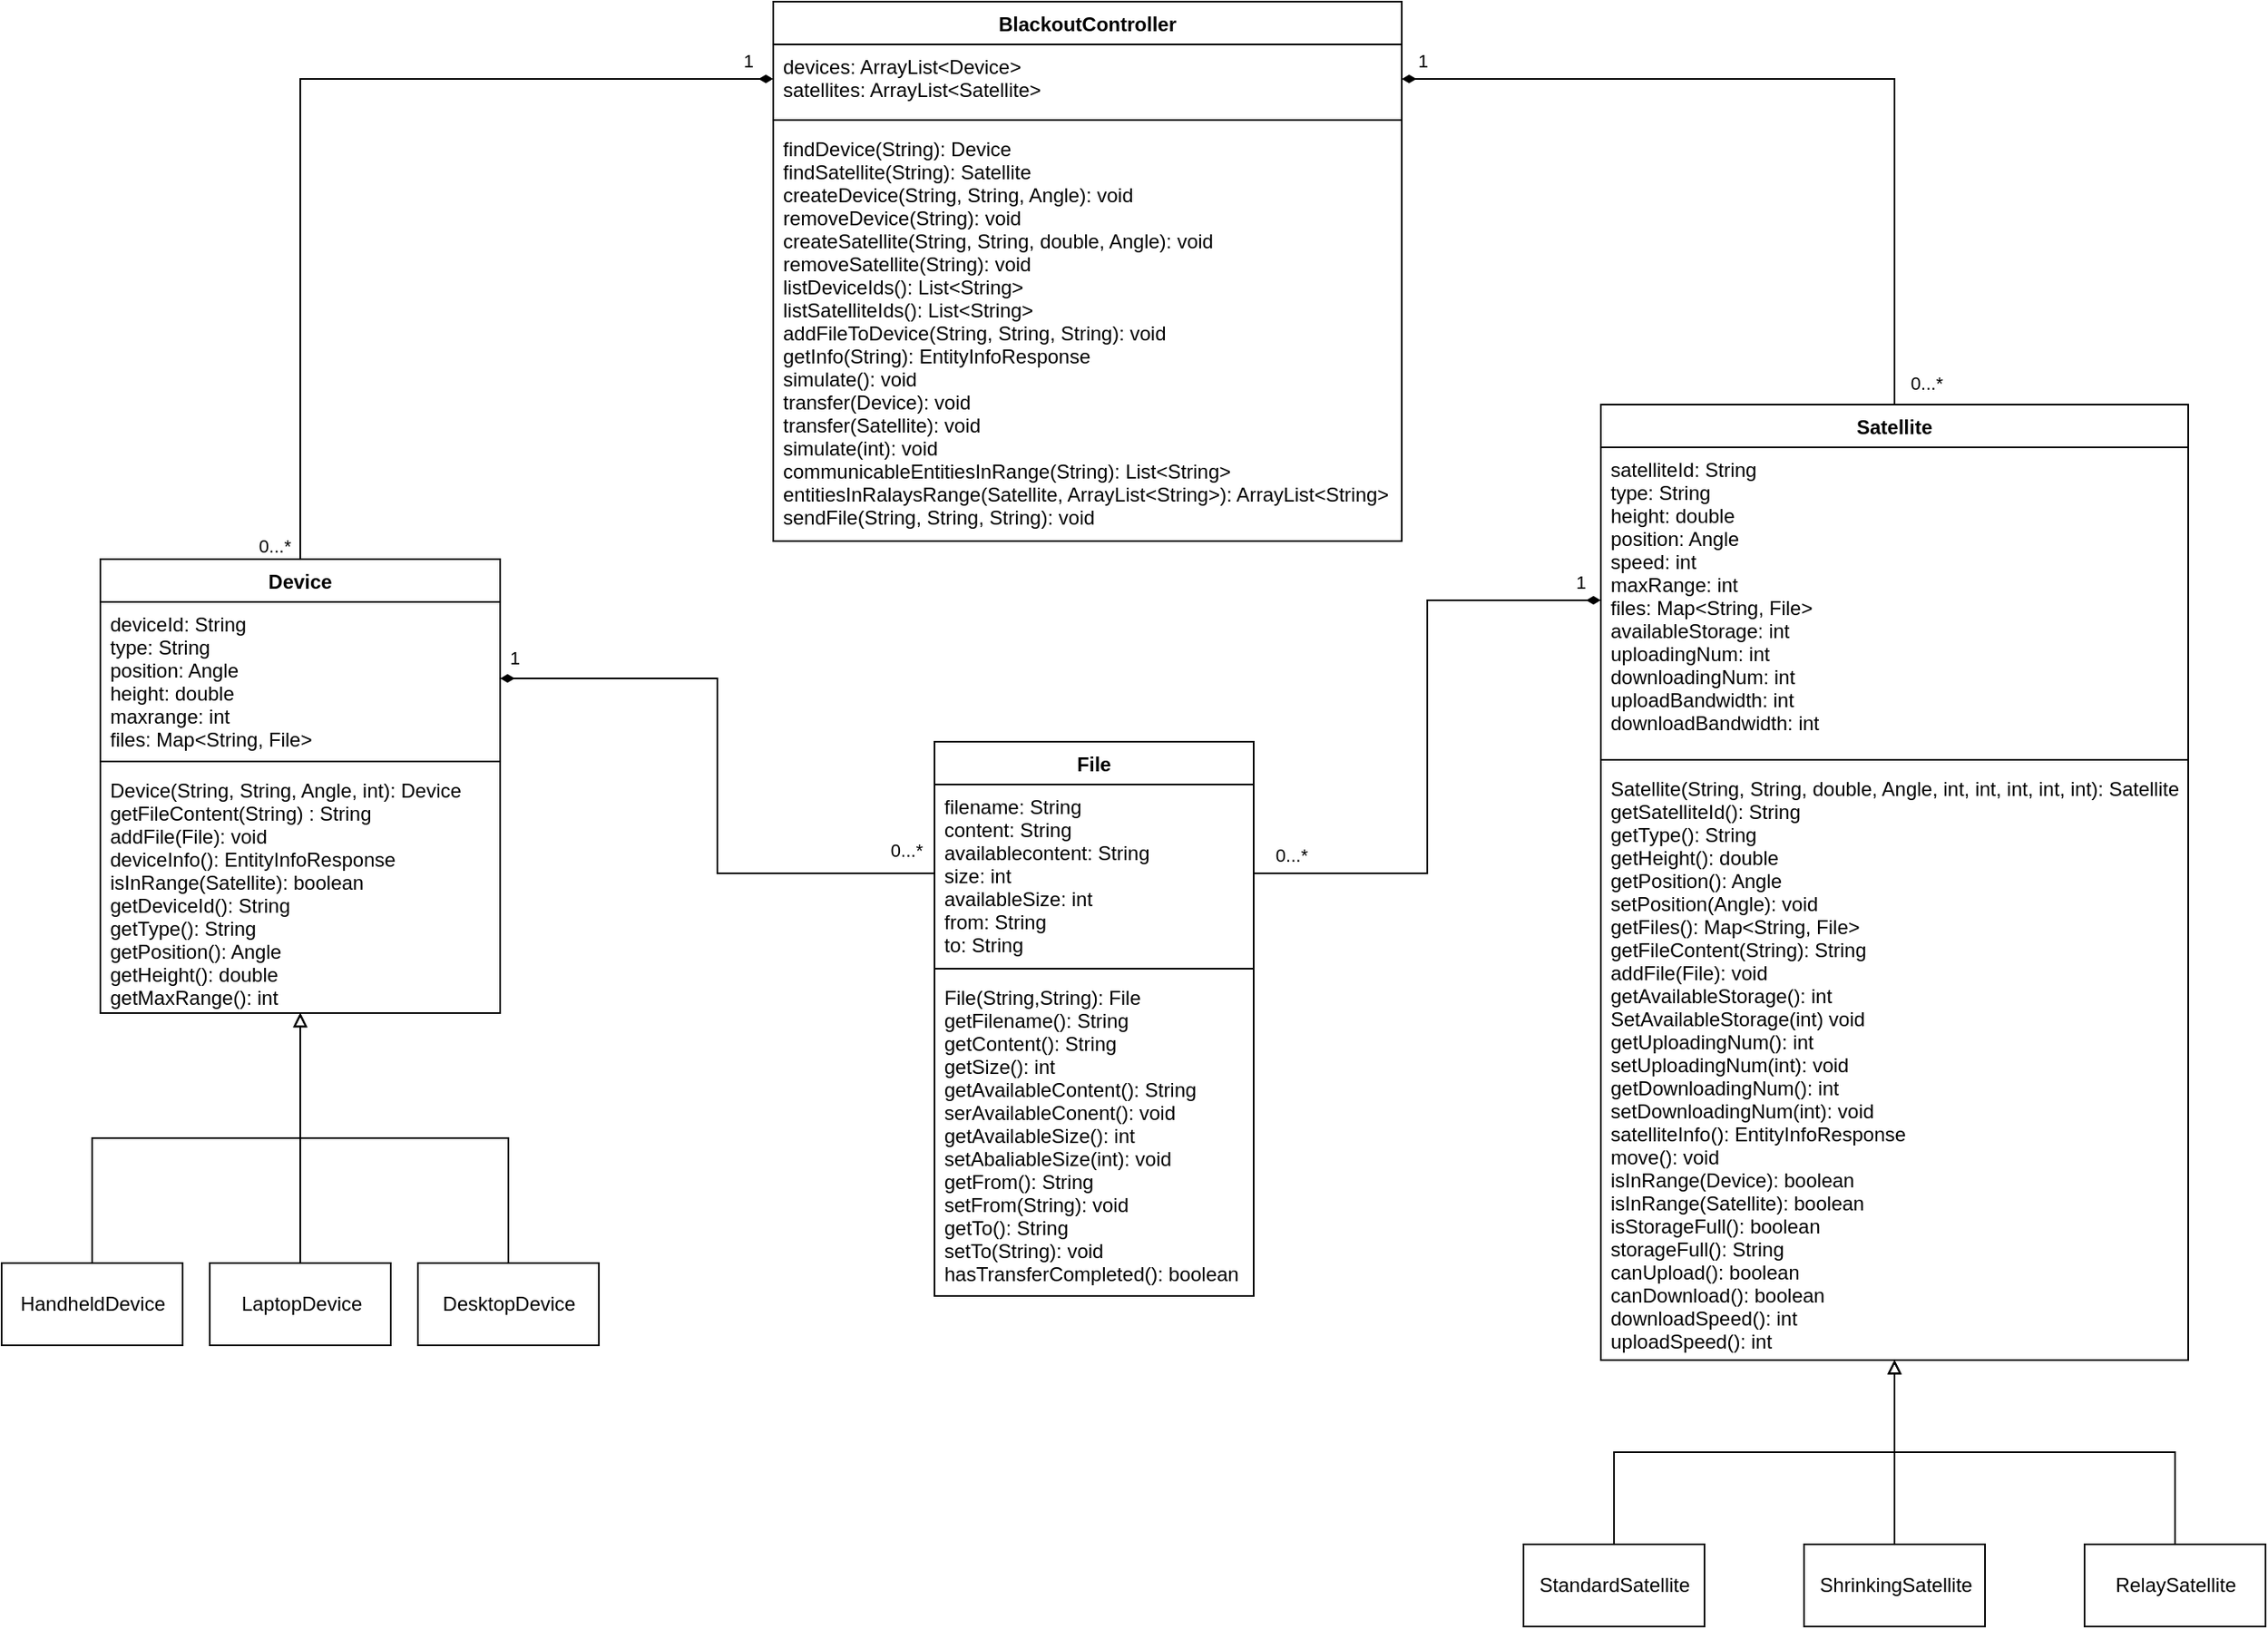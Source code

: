 <mxfile version="15.4.3" type="device"><diagram name="Page-1" id="c4acf3e9-155e-7222-9cf6-157b1a14988f"><mxGraphModel dx="782" dy="446" grid="0" gridSize="10" guides="1" tooltips="1" connect="1" arrows="1" fold="1" page="1" pageScale="1" pageWidth="850" pageHeight="1100" background="none" math="0" shadow="0"><root><mxCell id="0"/><mxCell id="1" parent="0"/><mxCell id="OErZ1mmeK4n7VuECI51W-6" style="edgeStyle=orthogonalEdgeStyle;rounded=0;orthogonalLoop=1;jettySize=auto;html=1;entryX=0;entryY=0.5;entryDx=0;entryDy=0;endArrow=diamondThin;endFill=1;" parent="1" source="tCLVzi7amDdMlkZTK5S6-6" target="OErZ1mmeK4n7VuECI51W-2" edge="1"><mxGeometry relative="1" as="geometry"/></mxCell><mxCell id="tCLVzi7amDdMlkZTK5S6-6" value="Device" style="swimlane;fontStyle=1;align=center;verticalAlign=top;childLayout=stackLayout;horizontal=1;startSize=26;horizontalStack=0;resizeParent=1;resizeParentMax=0;resizeLast=0;collapsible=1;marginBottom=0;fontColor=none;" parent="1" vertex="1"><mxGeometry x="249" y="382" width="243" height="276" as="geometry"><mxRectangle x="252" y="79" width="66" height="26" as="alternateBounds"/></mxGeometry></mxCell><mxCell id="tCLVzi7amDdMlkZTK5S6-7" value="deviceId: String&#10;type: String&#10;position: Angle&#10;height: double&#10;maxrange: int&#10;files: Map&lt;String, File&gt;" style="text;strokeColor=none;fillColor=none;align=left;verticalAlign=top;spacingLeft=4;spacingRight=4;overflow=hidden;rotatable=0;points=[[0,0.5],[1,0.5]];portConstraint=eastwest;fontColor=none;" parent="tCLVzi7amDdMlkZTK5S6-6" vertex="1"><mxGeometry y="26" width="243" height="93" as="geometry"/></mxCell><mxCell id="tCLVzi7amDdMlkZTK5S6-8" value="" style="line;strokeWidth=1;fillColor=none;align=left;verticalAlign=middle;spacingTop=-1;spacingLeft=3;spacingRight=3;rotatable=0;labelPosition=right;points=[];portConstraint=eastwest;fontColor=none;" parent="tCLVzi7amDdMlkZTK5S6-6" vertex="1"><mxGeometry y="119" width="243" height="8" as="geometry"/></mxCell><mxCell id="tCLVzi7amDdMlkZTK5S6-9" value="Device(String, String, Angle, int): Device&#10;getFileContent(String) : String&#10;addFile(File): void&#10;deviceInfo(): EntityInfoResponse&#10;isInRange(Satellite): boolean&#10;getDeviceId(): String&#10;getType(): String&#10;getPosition(): Angle&#10;getHeight(): double&#10;getMaxRange(): int" style="text;strokeColor=none;fillColor=none;align=left;verticalAlign=top;spacingLeft=4;spacingRight=4;overflow=hidden;rotatable=0;points=[[0,0.5],[1,0.5]];portConstraint=eastwest;fontColor=none;" parent="tCLVzi7amDdMlkZTK5S6-6" vertex="1"><mxGeometry y="127" width="243" height="149" as="geometry"/></mxCell><mxCell id="tCLVzi7amDdMlkZTK5S6-21" style="edgeStyle=orthogonalEdgeStyle;rounded=0;orthogonalLoop=1;jettySize=auto;html=1;fontColor=none;endArrow=block;endFill=0;entryX=0.5;entryY=1;entryDx=0;entryDy=0;" parent="1" source="tCLVzi7amDdMlkZTK5S6-10" target="tCLVzi7amDdMlkZTK5S6-6" edge="1"><mxGeometry relative="1" as="geometry"><mxPoint x="449" y="522" as="targetPoint"/></mxGeometry></mxCell><mxCell id="tCLVzi7amDdMlkZTK5S6-10" value="HandheldDevice" style="html=1;fontColor=none;" parent="1" vertex="1"><mxGeometry x="189" y="810" width="110" height="50" as="geometry"/></mxCell><mxCell id="tCLVzi7amDdMlkZTK5S6-23" style="edgeStyle=orthogonalEdgeStyle;rounded=0;orthogonalLoop=1;jettySize=auto;html=1;entryX=0.5;entryY=1;entryDx=0;entryDy=0;fontColor=none;endArrow=block;endFill=0;" parent="1" source="tCLVzi7amDdMlkZTK5S6-11" target="tCLVzi7amDdMlkZTK5S6-6" edge="1"><mxGeometry relative="1" as="geometry"/></mxCell><mxCell id="tCLVzi7amDdMlkZTK5S6-11" value="LaptopDevice" style="html=1;fontColor=none;" parent="1" vertex="1"><mxGeometry x="315.5" y="810" width="110" height="50" as="geometry"/></mxCell><mxCell id="tCLVzi7amDdMlkZTK5S6-24" style="edgeStyle=orthogonalEdgeStyle;rounded=0;orthogonalLoop=1;jettySize=auto;html=1;entryX=0.5;entryY=1;entryDx=0;entryDy=0;fontColor=none;endArrow=block;endFill=0;" parent="1" source="tCLVzi7amDdMlkZTK5S6-12" target="tCLVzi7amDdMlkZTK5S6-6" edge="1"><mxGeometry relative="1" as="geometry"/></mxCell><mxCell id="tCLVzi7amDdMlkZTK5S6-12" value="DesktopDevice" style="html=1;fontColor=none;" parent="1" vertex="1"><mxGeometry x="442" y="810" width="110" height="50" as="geometry"/></mxCell><mxCell id="OErZ1mmeK4n7VuECI51W-7" style="edgeStyle=orthogonalEdgeStyle;rounded=0;orthogonalLoop=1;jettySize=auto;html=1;entryX=1;entryY=0.5;entryDx=0;entryDy=0;endArrow=diamondThin;endFill=1;" parent="1" source="tCLVzi7amDdMlkZTK5S6-25" target="OErZ1mmeK4n7VuECI51W-2" edge="1"><mxGeometry relative="1" as="geometry"/></mxCell><mxCell id="tCLVzi7amDdMlkZTK5S6-25" value="Satellite" style="swimlane;fontStyle=1;align=center;verticalAlign=top;childLayout=stackLayout;horizontal=1;startSize=26;horizontalStack=0;resizeParent=1;resizeParentMax=0;resizeLast=0;collapsible=1;marginBottom=0;fontColor=none;" parent="1" vertex="1"><mxGeometry x="1161" y="288" width="357" height="581" as="geometry"><mxRectangle x="840" y="211" width="73" height="26" as="alternateBounds"/></mxGeometry></mxCell><mxCell id="tCLVzi7amDdMlkZTK5S6-26" value="satelliteId: String&#10;type: String&#10;height: double&#10;position: Angle&#10;speed: int&#10;maxRange: int&#10;files: Map&lt;String, File&gt;&#10;availableStorage: int&#10;uploadingNum: int&#10;downloadingNum: int&#10;uploadBandwidth: int&#10;downloadBandwidth: int" style="text;strokeColor=none;fillColor=none;align=left;verticalAlign=top;spacingLeft=4;spacingRight=4;overflow=hidden;rotatable=0;points=[[0,0.5],[1,0.5]];portConstraint=eastwest;fontColor=none;" parent="tCLVzi7amDdMlkZTK5S6-25" vertex="1"><mxGeometry y="26" width="357" height="186" as="geometry"/></mxCell><mxCell id="tCLVzi7amDdMlkZTK5S6-27" value="" style="line;strokeWidth=1;fillColor=none;align=left;verticalAlign=middle;spacingTop=-1;spacingLeft=3;spacingRight=3;rotatable=0;labelPosition=right;points=[];portConstraint=eastwest;fontColor=none;" parent="tCLVzi7amDdMlkZTK5S6-25" vertex="1"><mxGeometry y="212" width="357" height="8" as="geometry"/></mxCell><mxCell id="tCLVzi7amDdMlkZTK5S6-28" value="Satellite(String, String, double, Angle, int, int, int, int, int): Satellite&#10;getSatelliteId(): String&#10;getType(): String&#10;getHeight(): double&#10;getPosition(): Angle&#10;setPosition(Angle): void&#10;getFiles(): Map&lt;String, File&gt;&#10;getFileContent(String): String&#10;addFile(File): void&#10;getAvailableStorage(): int&#10;SetAvailableStorage(int) void&#10;getUploadingNum(): int&#10;setUploadingNum(int): void&#10;getDownloadingNum(): int&#10;setDownloadingNum(int): void&#10;satelliteInfo(): EntityInfoResponse&#10;move(): void&#10;isInRange(Device): boolean&#10;isInRange(Satellite): boolean&#10;isStorageFull(): boolean&#10;storageFull(): String&#10;canUpload(): boolean&#10;canDownload(): boolean&#10;downloadSpeed(): int&#10;uploadSpeed(): int" style="text;strokeColor=none;fillColor=none;align=left;verticalAlign=top;spacingLeft=4;spacingRight=4;overflow=hidden;rotatable=0;points=[[0,0.5],[1,0.5]];portConstraint=eastwest;fontColor=none;" parent="tCLVzi7amDdMlkZTK5S6-25" vertex="1"><mxGeometry y="220" width="357" height="361" as="geometry"/></mxCell><mxCell id="tCLVzi7amDdMlkZTK5S6-32" style="edgeStyle=orthogonalEdgeStyle;rounded=0;orthogonalLoop=1;jettySize=auto;html=1;entryX=0.5;entryY=1;entryDx=0;entryDy=0;fontColor=none;endArrow=block;endFill=0;" parent="1" source="tCLVzi7amDdMlkZTK5S6-29" target="tCLVzi7amDdMlkZTK5S6-25" edge="1"><mxGeometry relative="1" as="geometry"/></mxCell><mxCell id="tCLVzi7amDdMlkZTK5S6-29" value="StandardSatellite" style="html=1;fontColor=none;" parent="1" vertex="1"><mxGeometry x="1114" y="981" width="110" height="50" as="geometry"/></mxCell><mxCell id="tCLVzi7amDdMlkZTK5S6-33" style="edgeStyle=orthogonalEdgeStyle;rounded=0;orthogonalLoop=1;jettySize=auto;html=1;entryX=0.5;entryY=1;entryDx=0;entryDy=0;fontColor=none;endArrow=block;endFill=0;" parent="1" source="tCLVzi7amDdMlkZTK5S6-30" target="tCLVzi7amDdMlkZTK5S6-25" edge="1"><mxGeometry relative="1" as="geometry"/></mxCell><mxCell id="tCLVzi7amDdMlkZTK5S6-30" value="ShrinkingSatellite" style="html=1;fontColor=none;" parent="1" vertex="1"><mxGeometry x="1284.5" y="981" width="110" height="50" as="geometry"/></mxCell><mxCell id="tCLVzi7amDdMlkZTK5S6-34" style="edgeStyle=orthogonalEdgeStyle;rounded=0;orthogonalLoop=1;jettySize=auto;html=1;entryX=0.5;entryY=1;entryDx=0;entryDy=0;fontColor=none;endArrow=block;endFill=0;" parent="1" source="tCLVzi7amDdMlkZTK5S6-31" target="tCLVzi7amDdMlkZTK5S6-25" edge="1"><mxGeometry relative="1" as="geometry"/></mxCell><mxCell id="tCLVzi7amDdMlkZTK5S6-31" value="RelaySatellite" style="html=1;fontColor=none;" parent="1" vertex="1"><mxGeometry x="1455" y="981" width="110" height="50" as="geometry"/></mxCell><mxCell id="tCLVzi7amDdMlkZTK5S6-35" value="File" style="swimlane;fontStyle=1;align=center;verticalAlign=top;childLayout=stackLayout;horizontal=1;startSize=26;horizontalStack=0;resizeParent=1;resizeParentMax=0;resizeLast=0;collapsible=1;marginBottom=0;fontColor=none;" parent="1" vertex="1"><mxGeometry x="756" y="493" width="194" height="337" as="geometry"/></mxCell><mxCell id="tCLVzi7amDdMlkZTK5S6-36" value="filename: String&#10;content: String&#10;availablecontent: String&#10;size: int&#10;availableSize: int&#10;from: String&#10;to: String" style="text;strokeColor=none;fillColor=none;align=left;verticalAlign=top;spacingLeft=4;spacingRight=4;overflow=hidden;rotatable=0;points=[[0,0.5],[1,0.5]];portConstraint=eastwest;fontColor=none;" parent="tCLVzi7amDdMlkZTK5S6-35" vertex="1"><mxGeometry y="26" width="194" height="108" as="geometry"/></mxCell><mxCell id="tCLVzi7amDdMlkZTK5S6-37" value="" style="line;strokeWidth=1;fillColor=none;align=left;verticalAlign=middle;spacingTop=-1;spacingLeft=3;spacingRight=3;rotatable=0;labelPosition=right;points=[];portConstraint=eastwest;fontColor=none;" parent="tCLVzi7amDdMlkZTK5S6-35" vertex="1"><mxGeometry y="134" width="194" height="8" as="geometry"/></mxCell><mxCell id="tCLVzi7amDdMlkZTK5S6-38" value="File(String,String): File&#10;getFilename(): String&#10;getContent(): String&#10;getSize(): int&#10;getAvailableContent(): String&#10;serAvailableConent(): void&#10;getAvailableSize(): int&#10;setAbaliableSize(int): void&#10;getFrom(): String&#10;setFrom(String): void&#10;getTo(): String&#10;setTo(String): void&#10;hasTransferCompleted(): boolean" style="text;strokeColor=none;fillColor=none;align=left;verticalAlign=top;spacingLeft=4;spacingRight=4;overflow=hidden;rotatable=0;points=[[0,0.5],[1,0.5]];portConstraint=eastwest;fontColor=none;" parent="tCLVzi7amDdMlkZTK5S6-35" vertex="1"><mxGeometry y="142" width="194" height="195" as="geometry"/></mxCell><mxCell id="tCLVzi7amDdMlkZTK5S6-42" value="" style="endArrow=diamondThin;html=1;edgeStyle=orthogonalEdgeStyle;rounded=0;fontColor=none;exitX=0;exitY=0.5;exitDx=0;exitDy=0;endFill=1;entryX=1;entryY=0.5;entryDx=0;entryDy=0;" parent="1" source="tCLVzi7amDdMlkZTK5S6-36" target="tCLVzi7amDdMlkZTK5S6-7" edge="1"><mxGeometry relative="1" as="geometry"><mxPoint x="884" y="356" as="sourcePoint"/><mxPoint x="601" y="538" as="targetPoint"/></mxGeometry></mxCell><mxCell id="tCLVzi7amDdMlkZTK5S6-43" value="1" style="edgeLabel;resizable=0;html=1;align=left;verticalAlign=bottom;fontColor=none;" parent="tCLVzi7amDdMlkZTK5S6-42" connectable="0" vertex="1"><mxGeometry x="-1" relative="1" as="geometry"><mxPoint x="-260" y="-123" as="offset"/></mxGeometry></mxCell><mxCell id="tCLVzi7amDdMlkZTK5S6-44" value="0...*" style="edgeLabel;resizable=0;html=1;align=right;verticalAlign=bottom;fontColor=none;" parent="tCLVzi7amDdMlkZTK5S6-42" connectable="0" vertex="1"><mxGeometry x="1" relative="1" as="geometry"><mxPoint x="257" y="113" as="offset"/></mxGeometry></mxCell><mxCell id="tCLVzi7amDdMlkZTK5S6-46" value="" style="endArrow=diamondThin;html=1;edgeStyle=orthogonalEdgeStyle;rounded=0;fontColor=none;exitX=1;exitY=0.5;exitDx=0;exitDy=0;endFill=1;entryX=0;entryY=0.5;entryDx=0;entryDy=0;" parent="1" source="tCLVzi7amDdMlkZTK5S6-36" target="tCLVzi7amDdMlkZTK5S6-26" edge="1"><mxGeometry relative="1" as="geometry"><mxPoint x="791" y="276" as="sourcePoint"/><mxPoint x="1092" y="555" as="targetPoint"/></mxGeometry></mxCell><mxCell id="tCLVzi7amDdMlkZTK5S6-47" value="1" style="edgeLabel;resizable=0;html=1;align=left;verticalAlign=bottom;fontColor=none;" parent="tCLVzi7amDdMlkZTK5S6-46" connectable="0" vertex="1"><mxGeometry x="-1" relative="1" as="geometry"><mxPoint x="194" y="-169" as="offset"/></mxGeometry></mxCell><mxCell id="tCLVzi7amDdMlkZTK5S6-48" value="0...*" style="edgeLabel;resizable=0;html=1;align=right;verticalAlign=bottom;fontColor=none;" parent="tCLVzi7amDdMlkZTK5S6-46" connectable="0" vertex="1"><mxGeometry x="1" relative="1" as="geometry"><mxPoint x="-178" y="163" as="offset"/></mxGeometry></mxCell><mxCell id="OErZ1mmeK4n7VuECI51W-1" value="BlackoutController" style="swimlane;fontStyle=1;align=center;verticalAlign=top;childLayout=stackLayout;horizontal=1;startSize=26;horizontalStack=0;resizeParent=1;resizeParentMax=0;resizeLast=0;collapsible=1;marginBottom=0;" parent="1" vertex="1"><mxGeometry x="658" y="43" width="382" height="328" as="geometry"/></mxCell><mxCell id="OErZ1mmeK4n7VuECI51W-2" value="devices: ArrayList&lt;Device&gt;&#10;satellites: ArrayList&lt;Satellite&gt;" style="text;strokeColor=none;fillColor=none;align=left;verticalAlign=top;spacingLeft=4;spacingRight=4;overflow=hidden;rotatable=0;points=[[0,0.5],[1,0.5]];portConstraint=eastwest;" parent="OErZ1mmeK4n7VuECI51W-1" vertex="1"><mxGeometry y="26" width="382" height="42" as="geometry"/></mxCell><mxCell id="OErZ1mmeK4n7VuECI51W-3" value="" style="line;strokeWidth=1;fillColor=none;align=left;verticalAlign=middle;spacingTop=-1;spacingLeft=3;spacingRight=3;rotatable=0;labelPosition=right;points=[];portConstraint=eastwest;" parent="OErZ1mmeK4n7VuECI51W-1" vertex="1"><mxGeometry y="68" width="382" height="8" as="geometry"/></mxCell><mxCell id="OErZ1mmeK4n7VuECI51W-4" value="findDevice(String): Device&#10;findSatellite(String): Satellite&#10;createDevice(String, String, Angle): void&#10;removeDevice(String): void&#10;createSatellite(String, String, double, Angle): void&#10;removeSatellite(String): void&#10;listDeviceIds(): List&lt;String&gt;&#10;listSatelliteIds(): List&lt;String&gt;&#10;addFileToDevice(String, String, String): void&#10;getInfo(String): EntityInfoResponse&#10;simulate(): void&#10;transfer(Device): void&#10;transfer(Satellite): void&#10;simulate(int): void&#10;communicableEntitiesInRange(String): List&lt;String&gt;&#10;entitiesInRalaysRange(Satellite, ArrayList&lt;String&gt;): ArrayList&lt;String&gt;&#10;sendFile(String, String, String): void" style="text;strokeColor=none;fillColor=none;align=left;verticalAlign=top;spacingLeft=4;spacingRight=4;overflow=hidden;rotatable=0;points=[[0,0.5],[1,0.5]];portConstraint=eastwest;" parent="OErZ1mmeK4n7VuECI51W-1" vertex="1"><mxGeometry y="76" width="382" height="252" as="geometry"/></mxCell><mxCell id="OErZ1mmeK4n7VuECI51W-9" value="0...*" style="edgeLabel;resizable=0;html=1;align=right;verticalAlign=bottom;fontColor=none;" parent="1" connectable="0" vertex="1"><mxGeometry x="1127.003" y="641" as="geometry"><mxPoint x="242" y="-358" as="offset"/></mxGeometry></mxCell><mxCell id="OErZ1mmeK4n7VuECI51W-10" value="0...*" style="edgeLabel;resizable=0;html=1;align=right;verticalAlign=bottom;fontColor=none;" parent="1" connectable="0" vertex="1"><mxGeometry x="812.003" y="572" as="geometry"><mxPoint x="-447" y="-190" as="offset"/></mxGeometry></mxCell><mxCell id="OErZ1mmeK4n7VuECI51W-11" value="1" style="edgeLabel;resizable=0;html=1;align=left;verticalAlign=bottom;fontColor=none;" parent="1" connectable="0" vertex="1"><mxGeometry x="1150" y="421.0" as="geometry"><mxPoint x="-102" y="-334" as="offset"/></mxGeometry></mxCell><mxCell id="OErZ1mmeK4n7VuECI51W-12" value="1" style="edgeLabel;resizable=0;html=1;align=left;verticalAlign=bottom;fontColor=none;" parent="1" connectable="0" vertex="1"><mxGeometry x="1187" y="428.0" as="geometry"><mxPoint x="-549" y="-341" as="offset"/></mxGeometry></mxCell></root></mxGraphModel></diagram></mxfile>